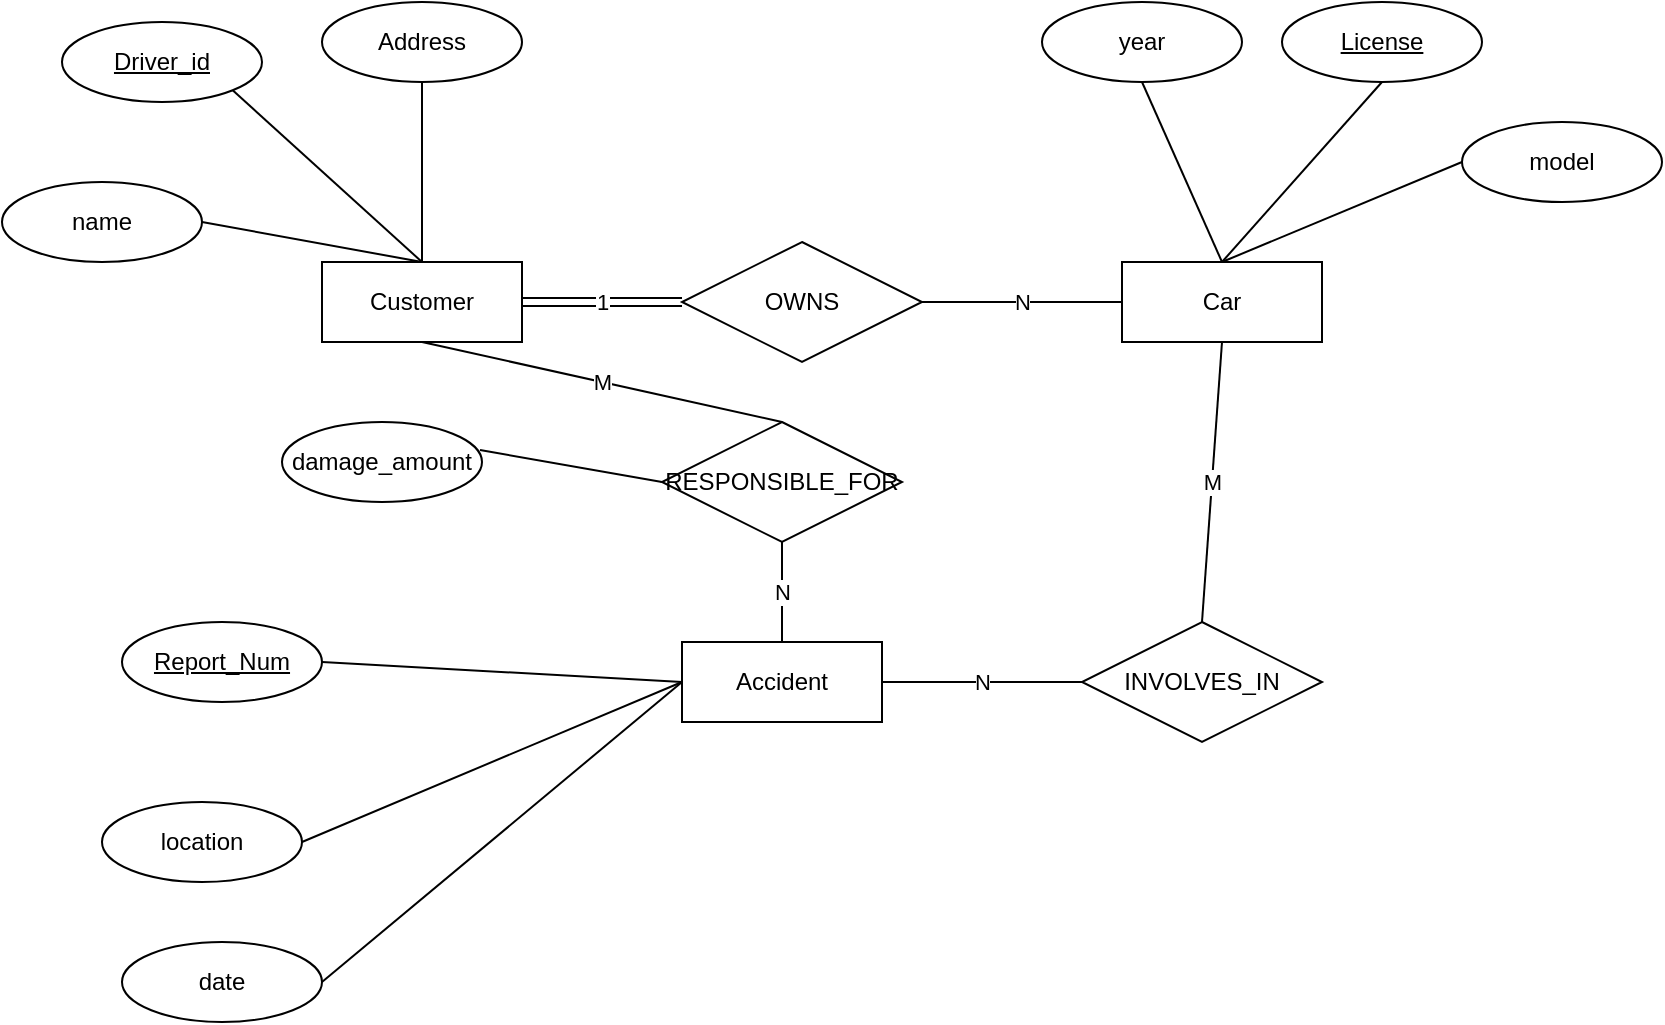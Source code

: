 <mxfile version="21.1.0" type="github">
  <diagram id="R2lEEEUBdFMjLlhIrx00" name="Page-1">
    <mxGraphModel dx="954" dy="585" grid="1" gridSize="10" guides="1" tooltips="1" connect="1" arrows="1" fold="1" page="1" pageScale="1" pageWidth="850" pageHeight="1100" math="0" shadow="0" extFonts="Permanent Marker^https://fonts.googleapis.com/css?family=Permanent+Marker">
      <root>
        <mxCell id="0" />
        <mxCell id="1" parent="0" />
        <mxCell id="I0UheZyLJON9vNI8Ed8j-1" value="Customer" style="whiteSpace=wrap;html=1;align=center;" vertex="1" parent="1">
          <mxGeometry x="280" y="200" width="100" height="40" as="geometry" />
        </mxCell>
        <mxCell id="I0UheZyLJON9vNI8Ed8j-2" value="Car" style="whiteSpace=wrap;html=1;align=center;" vertex="1" parent="1">
          <mxGeometry x="680" y="200" width="100" height="40" as="geometry" />
        </mxCell>
        <mxCell id="I0UheZyLJON9vNI8Ed8j-3" value="Accident" style="whiteSpace=wrap;html=1;align=center;" vertex="1" parent="1">
          <mxGeometry x="460" y="390" width="100" height="40" as="geometry" />
        </mxCell>
        <mxCell id="I0UheZyLJON9vNI8Ed8j-4" value="Driver_id" style="ellipse;whiteSpace=wrap;html=1;align=center;fontStyle=4;" vertex="1" parent="1">
          <mxGeometry x="150" y="80" width="100" height="40" as="geometry" />
        </mxCell>
        <mxCell id="I0UheZyLJON9vNI8Ed8j-5" value="name" style="ellipse;whiteSpace=wrap;html=1;align=center;" vertex="1" parent="1">
          <mxGeometry x="120" y="160" width="100" height="40" as="geometry" />
        </mxCell>
        <mxCell id="I0UheZyLJON9vNI8Ed8j-7" value="Address" style="ellipse;whiteSpace=wrap;html=1;align=center;" vertex="1" parent="1">
          <mxGeometry x="280" y="70" width="100" height="40" as="geometry" />
        </mxCell>
        <mxCell id="I0UheZyLJON9vNI8Ed8j-8" value="OWNS" style="shape=rhombus;perimeter=rhombusPerimeter;whiteSpace=wrap;html=1;align=center;" vertex="1" parent="1">
          <mxGeometry x="460" y="190" width="120" height="60" as="geometry" />
        </mxCell>
        <mxCell id="I0UheZyLJON9vNI8Ed8j-9" value="License" style="ellipse;whiteSpace=wrap;html=1;align=center;fontStyle=4;" vertex="1" parent="1">
          <mxGeometry x="760" y="70" width="100" height="40" as="geometry" />
        </mxCell>
        <mxCell id="I0UheZyLJON9vNI8Ed8j-11" value="year" style="ellipse;whiteSpace=wrap;html=1;align=center;" vertex="1" parent="1">
          <mxGeometry x="640" y="70" width="100" height="40" as="geometry" />
        </mxCell>
        <mxCell id="I0UheZyLJON9vNI8Ed8j-12" value="model" style="ellipse;whiteSpace=wrap;html=1;align=center;" vertex="1" parent="1">
          <mxGeometry x="850" y="130" width="100" height="40" as="geometry" />
        </mxCell>
        <mxCell id="I0UheZyLJON9vNI8Ed8j-13" value="INVOLVES_IN" style="shape=rhombus;perimeter=rhombusPerimeter;whiteSpace=wrap;html=1;align=center;" vertex="1" parent="1">
          <mxGeometry x="660" y="380" width="120" height="60" as="geometry" />
        </mxCell>
        <mxCell id="I0UheZyLJON9vNI8Ed8j-14" value="1" style="shape=link;html=1;rounded=0;exitX=1;exitY=0.5;exitDx=0;exitDy=0;entryX=0;entryY=0.5;entryDx=0;entryDy=0;" edge="1" parent="1" source="I0UheZyLJON9vNI8Ed8j-1" target="I0UheZyLJON9vNI8Ed8j-8">
          <mxGeometry relative="1" as="geometry">
            <mxPoint x="510" y="300" as="sourcePoint" />
            <mxPoint x="670" y="300" as="targetPoint" />
          </mxGeometry>
        </mxCell>
        <mxCell id="I0UheZyLJON9vNI8Ed8j-16" value="N" style="endArrow=none;html=1;rounded=0;exitX=1;exitY=0.5;exitDx=0;exitDy=0;entryX=0;entryY=0.5;entryDx=0;entryDy=0;" edge="1" parent="1" source="I0UheZyLJON9vNI8Ed8j-8" target="I0UheZyLJON9vNI8Ed8j-2">
          <mxGeometry relative="1" as="geometry">
            <mxPoint x="510" y="300" as="sourcePoint" />
            <mxPoint x="670" y="220" as="targetPoint" />
          </mxGeometry>
        </mxCell>
        <mxCell id="I0UheZyLJON9vNI8Ed8j-17" value="M" style="endArrow=none;html=1;rounded=0;entryX=0.5;entryY=1;entryDx=0;entryDy=0;exitX=0.5;exitY=0;exitDx=0;exitDy=0;" edge="1" parent="1" source="I0UheZyLJON9vNI8Ed8j-13" target="I0UheZyLJON9vNI8Ed8j-2">
          <mxGeometry relative="1" as="geometry">
            <mxPoint x="510" y="300" as="sourcePoint" />
            <mxPoint x="670" y="300" as="targetPoint" />
          </mxGeometry>
        </mxCell>
        <mxCell id="I0UheZyLJON9vNI8Ed8j-18" value="N" style="endArrow=none;html=1;rounded=0;entryX=0;entryY=0.5;entryDx=0;entryDy=0;exitX=1;exitY=0.5;exitDx=0;exitDy=0;" edge="1" parent="1" source="I0UheZyLJON9vNI8Ed8j-3" target="I0UheZyLJON9vNI8Ed8j-13">
          <mxGeometry relative="1" as="geometry">
            <mxPoint x="510" y="300" as="sourcePoint" />
            <mxPoint x="670" y="300" as="targetPoint" />
          </mxGeometry>
        </mxCell>
        <mxCell id="I0UheZyLJON9vNI8Ed8j-19" value="Report_Num" style="ellipse;whiteSpace=wrap;html=1;align=center;fontStyle=4;" vertex="1" parent="1">
          <mxGeometry x="180" y="380" width="100" height="40" as="geometry" />
        </mxCell>
        <mxCell id="I0UheZyLJON9vNI8Ed8j-21" value="damage_amount" style="ellipse;whiteSpace=wrap;html=1;align=center;" vertex="1" parent="1">
          <mxGeometry x="260" y="280" width="100" height="40" as="geometry" />
        </mxCell>
        <mxCell id="I0UheZyLJON9vNI8Ed8j-23" value="location" style="ellipse;whiteSpace=wrap;html=1;align=center;" vertex="1" parent="1">
          <mxGeometry x="170" y="470" width="100" height="40" as="geometry" />
        </mxCell>
        <mxCell id="I0UheZyLJON9vNI8Ed8j-25" value="date" style="ellipse;whiteSpace=wrap;html=1;align=center;" vertex="1" parent="1">
          <mxGeometry x="180" y="540" width="100" height="40" as="geometry" />
        </mxCell>
        <mxCell id="I0UheZyLJON9vNI8Ed8j-26" value="" style="endArrow=none;html=1;rounded=0;exitX=1;exitY=0.5;exitDx=0;exitDy=0;" edge="1" parent="1" source="I0UheZyLJON9vNI8Ed8j-5">
          <mxGeometry relative="1" as="geometry">
            <mxPoint x="430" y="310" as="sourcePoint" />
            <mxPoint x="330" y="200" as="targetPoint" />
          </mxGeometry>
        </mxCell>
        <mxCell id="I0UheZyLJON9vNI8Ed8j-28" value="" style="endArrow=none;html=1;rounded=0;exitX=1;exitY=1;exitDx=0;exitDy=0;" edge="1" parent="1" source="I0UheZyLJON9vNI8Ed8j-4">
          <mxGeometry relative="1" as="geometry">
            <mxPoint x="430" y="310" as="sourcePoint" />
            <mxPoint x="330" y="200" as="targetPoint" />
          </mxGeometry>
        </mxCell>
        <mxCell id="I0UheZyLJON9vNI8Ed8j-29" value="" style="endArrow=none;html=1;rounded=0;exitX=0.5;exitY=1;exitDx=0;exitDy=0;entryX=0.5;entryY=0;entryDx=0;entryDy=0;" edge="1" parent="1" source="I0UheZyLJON9vNI8Ed8j-7" target="I0UheZyLJON9vNI8Ed8j-1">
          <mxGeometry relative="1" as="geometry">
            <mxPoint x="430" y="310" as="sourcePoint" />
            <mxPoint x="590" y="310" as="targetPoint" />
          </mxGeometry>
        </mxCell>
        <mxCell id="I0UheZyLJON9vNI8Ed8j-30" value="" style="endArrow=none;html=1;rounded=0;exitX=1;exitY=0.5;exitDx=0;exitDy=0;" edge="1" parent="1" source="I0UheZyLJON9vNI8Ed8j-19">
          <mxGeometry relative="1" as="geometry">
            <mxPoint x="430" y="310" as="sourcePoint" />
            <mxPoint x="460" y="410" as="targetPoint" />
          </mxGeometry>
        </mxCell>
        <mxCell id="I0UheZyLJON9vNI8Ed8j-31" value="" style="endArrow=none;html=1;rounded=0;exitX=0.99;exitY=0.35;exitDx=0;exitDy=0;exitPerimeter=0;entryX=0;entryY=0.5;entryDx=0;entryDy=0;" edge="1" parent="1" source="I0UheZyLJON9vNI8Ed8j-21" target="I0UheZyLJON9vNI8Ed8j-38">
          <mxGeometry relative="1" as="geometry">
            <mxPoint x="430" y="310" as="sourcePoint" />
            <mxPoint x="460" y="410" as="targetPoint" />
          </mxGeometry>
        </mxCell>
        <mxCell id="I0UheZyLJON9vNI8Ed8j-32" value="" style="endArrow=none;html=1;rounded=0;exitX=1;exitY=0.5;exitDx=0;exitDy=0;entryX=0;entryY=0.5;entryDx=0;entryDy=0;" edge="1" parent="1" source="I0UheZyLJON9vNI8Ed8j-23" target="I0UheZyLJON9vNI8Ed8j-3">
          <mxGeometry relative="1" as="geometry">
            <mxPoint x="430" y="310" as="sourcePoint" />
            <mxPoint x="590" y="310" as="targetPoint" />
          </mxGeometry>
        </mxCell>
        <mxCell id="I0UheZyLJON9vNI8Ed8j-33" value="" style="endArrow=none;html=1;rounded=0;exitX=1;exitY=0.5;exitDx=0;exitDy=0;" edge="1" parent="1" source="I0UheZyLJON9vNI8Ed8j-25">
          <mxGeometry relative="1" as="geometry">
            <mxPoint x="430" y="310" as="sourcePoint" />
            <mxPoint x="460" y="410" as="targetPoint" />
          </mxGeometry>
        </mxCell>
        <mxCell id="I0UheZyLJON9vNI8Ed8j-35" value="" style="endArrow=none;html=1;rounded=0;entryX=0.5;entryY=1;entryDx=0;entryDy=0;" edge="1" parent="1" target="I0UheZyLJON9vNI8Ed8j-11">
          <mxGeometry relative="1" as="geometry">
            <mxPoint x="730" y="200" as="sourcePoint" />
            <mxPoint x="590" y="310" as="targetPoint" />
          </mxGeometry>
        </mxCell>
        <mxCell id="I0UheZyLJON9vNI8Ed8j-36" value="" style="endArrow=none;html=1;rounded=0;entryX=0.5;entryY=1;entryDx=0;entryDy=0;exitX=0.5;exitY=0;exitDx=0;exitDy=0;" edge="1" parent="1" source="I0UheZyLJON9vNI8Ed8j-2" target="I0UheZyLJON9vNI8Ed8j-9">
          <mxGeometry relative="1" as="geometry">
            <mxPoint x="430" y="310" as="sourcePoint" />
            <mxPoint x="590" y="310" as="targetPoint" />
          </mxGeometry>
        </mxCell>
        <mxCell id="I0UheZyLJON9vNI8Ed8j-37" value="" style="endArrow=none;html=1;rounded=0;entryX=0;entryY=0.5;entryDx=0;entryDy=0;exitX=0.5;exitY=0;exitDx=0;exitDy=0;" edge="1" parent="1" source="I0UheZyLJON9vNI8Ed8j-2" target="I0UheZyLJON9vNI8Ed8j-12">
          <mxGeometry relative="1" as="geometry">
            <mxPoint x="430" y="310" as="sourcePoint" />
            <mxPoint x="590" y="310" as="targetPoint" />
          </mxGeometry>
        </mxCell>
        <mxCell id="I0UheZyLJON9vNI8Ed8j-38" value="RESPONSIBLE_FOR" style="shape=rhombus;perimeter=rhombusPerimeter;whiteSpace=wrap;html=1;align=center;" vertex="1" parent="1">
          <mxGeometry x="450" y="280" width="120" height="60" as="geometry" />
        </mxCell>
        <mxCell id="I0UheZyLJON9vNI8Ed8j-39" value="M" style="endArrow=none;html=1;rounded=0;exitX=0.5;exitY=1;exitDx=0;exitDy=0;entryX=0.5;entryY=0;entryDx=0;entryDy=0;" edge="1" parent="1" source="I0UheZyLJON9vNI8Ed8j-1" target="I0UheZyLJON9vNI8Ed8j-38">
          <mxGeometry relative="1" as="geometry">
            <mxPoint x="430" y="310" as="sourcePoint" />
            <mxPoint x="590" y="310" as="targetPoint" />
          </mxGeometry>
        </mxCell>
        <mxCell id="I0UheZyLJON9vNI8Ed8j-40" value="N" style="endArrow=none;html=1;rounded=0;entryX=0.5;entryY=1;entryDx=0;entryDy=0;exitX=0.5;exitY=0;exitDx=0;exitDy=0;" edge="1" parent="1" source="I0UheZyLJON9vNI8Ed8j-3" target="I0UheZyLJON9vNI8Ed8j-38">
          <mxGeometry relative="1" as="geometry">
            <mxPoint x="430" y="310" as="sourcePoint" />
            <mxPoint x="590" y="310" as="targetPoint" />
          </mxGeometry>
        </mxCell>
      </root>
    </mxGraphModel>
  </diagram>
</mxfile>
